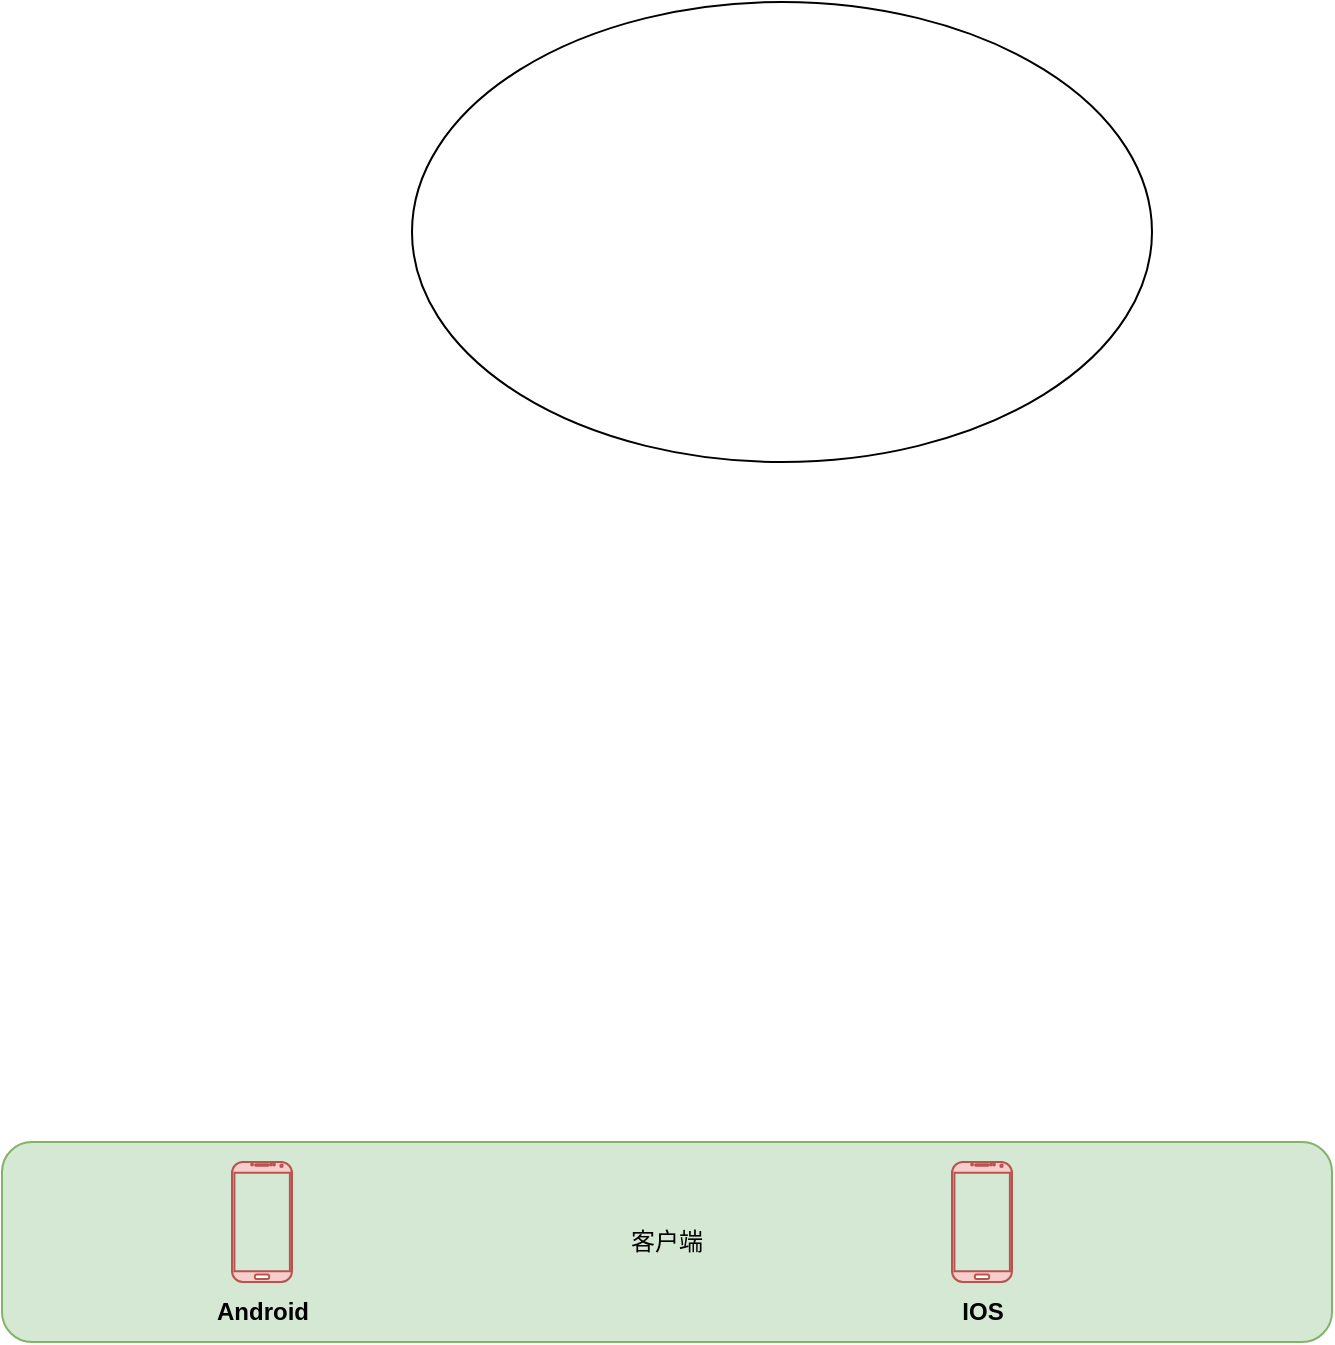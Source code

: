 <mxfile version="21.5.2" type="github">
  <diagram id="kgpKYQtTHZ0yAKxKKP6v" name="Page-1">
    <mxGraphModel dx="954" dy="518" grid="1" gridSize="10" guides="1" tooltips="1" connect="1" arrows="1" fold="1" page="1" pageScale="1" pageWidth="850" pageHeight="1100" math="0" shadow="0">
      <root>
        <mxCell id="0" />
        <mxCell id="1" parent="0" />
        <mxCell id="afariw2JvGyVfo-4Ed1I-1" value="" style="ellipse;whiteSpace=wrap;html=1;" vertex="1" parent="1">
          <mxGeometry x="280" y="160" width="370" height="230" as="geometry" />
        </mxCell>
        <mxCell id="afariw2JvGyVfo-4Ed1I-3" value="客户端" style="rounded=1;whiteSpace=wrap;html=1;fillColor=#d5e8d4;strokeColor=#82b366;" vertex="1" parent="1">
          <mxGeometry x="75" y="730" width="665" height="100" as="geometry" />
        </mxCell>
        <mxCell id="afariw2JvGyVfo-4Ed1I-5" value="&lt;b&gt;Android&lt;/b&gt;" style="text;html=1;align=center;verticalAlign=middle;resizable=0;points=[];autosize=1;strokeColor=none;fillColor=none;" vertex="1" parent="1">
          <mxGeometry x="170" y="800" width="70" height="30" as="geometry" />
        </mxCell>
        <mxCell id="afariw2JvGyVfo-4Ed1I-4" value="" style="verticalLabelPosition=bottom;verticalAlign=top;html=1;shadow=0;dashed=0;strokeWidth=1;shape=mxgraph.android.phone2;strokeColor=#b85450;fillColor=#f8cecc;" vertex="1" parent="1">
          <mxGeometry x="190" y="740" width="30" height="60" as="geometry" />
        </mxCell>
        <mxCell id="afariw2JvGyVfo-4Ed1I-6" value="" style="verticalLabelPosition=bottom;verticalAlign=top;html=1;shadow=0;dashed=0;strokeWidth=1;shape=mxgraph.android.phone2;strokeColor=#b85450;fillColor=#f8cecc;" vertex="1" parent="1">
          <mxGeometry x="550" y="740" width="30" height="60" as="geometry" />
        </mxCell>
        <mxCell id="afariw2JvGyVfo-4Ed1I-7" value="IOS" style="text;html=1;align=center;verticalAlign=middle;resizable=0;points=[];autosize=1;strokeColor=none;fillColor=none;fontStyle=1" vertex="1" parent="1">
          <mxGeometry x="545" y="800" width="40" height="30" as="geometry" />
        </mxCell>
      </root>
    </mxGraphModel>
  </diagram>
</mxfile>
